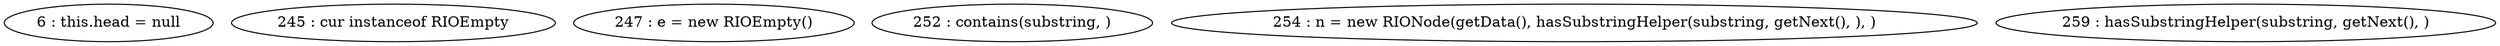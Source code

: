 digraph G {
"6 : this.head = null"
"245 : cur instanceof RIOEmpty"
"247 : e = new RIOEmpty()"
"252 : contains(substring, )"
"254 : n = new RIONode(getData(), hasSubstringHelper(substring, getNext(), ), )"
"259 : hasSubstringHelper(substring, getNext(), )"
}